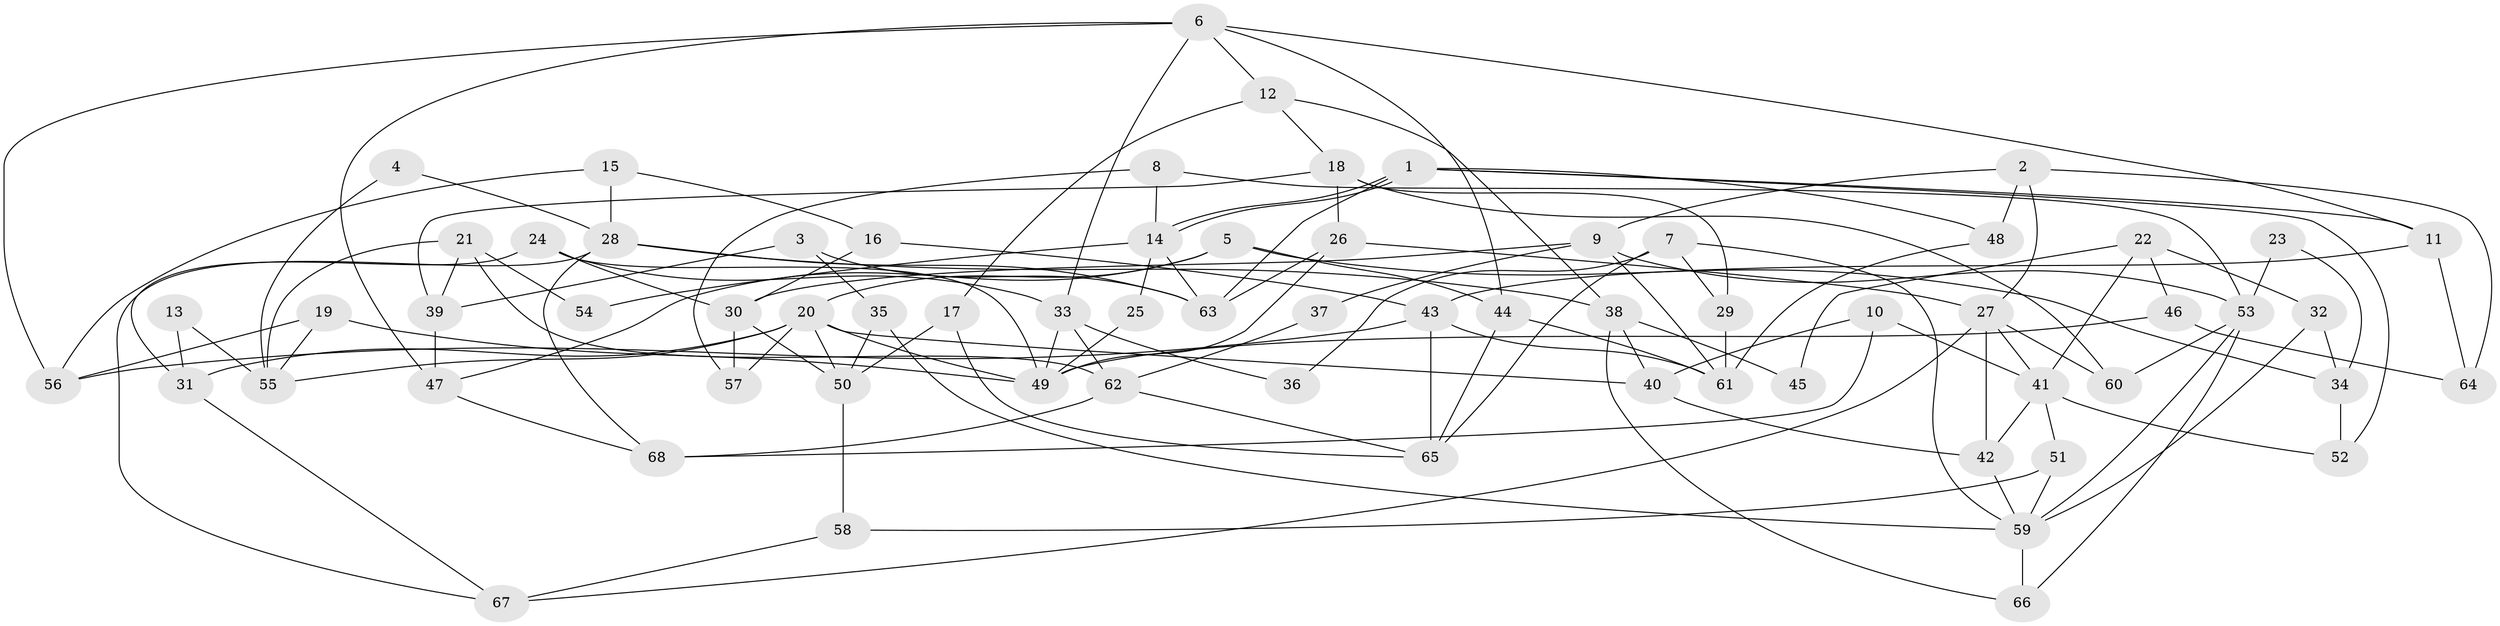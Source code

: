 // Generated by graph-tools (version 1.1) at 2025/26/03/09/25 03:26:21]
// undirected, 68 vertices, 136 edges
graph export_dot {
graph [start="1"]
  node [color=gray90,style=filled];
  1;
  2;
  3;
  4;
  5;
  6;
  7;
  8;
  9;
  10;
  11;
  12;
  13;
  14;
  15;
  16;
  17;
  18;
  19;
  20;
  21;
  22;
  23;
  24;
  25;
  26;
  27;
  28;
  29;
  30;
  31;
  32;
  33;
  34;
  35;
  36;
  37;
  38;
  39;
  40;
  41;
  42;
  43;
  44;
  45;
  46;
  47;
  48;
  49;
  50;
  51;
  52;
  53;
  54;
  55;
  56;
  57;
  58;
  59;
  60;
  61;
  62;
  63;
  64;
  65;
  66;
  67;
  68;
  1 -- 11;
  1 -- 14;
  1 -- 14;
  1 -- 48;
  1 -- 52;
  1 -- 63;
  2 -- 9;
  2 -- 27;
  2 -- 48;
  2 -- 64;
  3 -- 39;
  3 -- 63;
  3 -- 35;
  4 -- 55;
  4 -- 28;
  5 -- 20;
  5 -- 47;
  5 -- 34;
  5 -- 44;
  6 -- 47;
  6 -- 44;
  6 -- 11;
  6 -- 12;
  6 -- 33;
  6 -- 56;
  7 -- 65;
  7 -- 59;
  7 -- 29;
  7 -- 36;
  8 -- 57;
  8 -- 53;
  8 -- 14;
  9 -- 61;
  9 -- 53;
  9 -- 30;
  9 -- 37;
  10 -- 40;
  10 -- 68;
  10 -- 41;
  11 -- 64;
  11 -- 43;
  12 -- 18;
  12 -- 17;
  12 -- 38;
  13 -- 31;
  13 -- 55;
  14 -- 25;
  14 -- 54;
  14 -- 63;
  15 -- 28;
  15 -- 56;
  15 -- 16;
  16 -- 43;
  16 -- 30;
  17 -- 50;
  17 -- 65;
  18 -- 29;
  18 -- 26;
  18 -- 39;
  18 -- 60;
  19 -- 56;
  19 -- 49;
  19 -- 55;
  20 -- 49;
  20 -- 50;
  20 -- 31;
  20 -- 40;
  20 -- 55;
  20 -- 57;
  21 -- 55;
  21 -- 62;
  21 -- 39;
  21 -- 54;
  22 -- 41;
  22 -- 32;
  22 -- 45;
  22 -- 46;
  23 -- 34;
  23 -- 53;
  24 -- 33;
  24 -- 30;
  24 -- 31;
  24 -- 49;
  25 -- 49;
  26 -- 27;
  26 -- 63;
  26 -- 49;
  27 -- 60;
  27 -- 42;
  27 -- 41;
  27 -- 67;
  28 -- 67;
  28 -- 63;
  28 -- 38;
  28 -- 68;
  29 -- 61;
  30 -- 50;
  30 -- 57;
  31 -- 67;
  32 -- 59;
  32 -- 34;
  33 -- 49;
  33 -- 36;
  33 -- 62;
  34 -- 52;
  35 -- 59;
  35 -- 50;
  37 -- 62;
  38 -- 40;
  38 -- 45;
  38 -- 66;
  39 -- 47;
  40 -- 42;
  41 -- 42;
  41 -- 51;
  41 -- 52;
  42 -- 59;
  43 -- 65;
  43 -- 56;
  43 -- 61;
  44 -- 61;
  44 -- 65;
  46 -- 49;
  46 -- 64;
  47 -- 68;
  48 -- 61;
  50 -- 58;
  51 -- 58;
  51 -- 59;
  53 -- 66;
  53 -- 59;
  53 -- 60;
  58 -- 67;
  59 -- 66;
  62 -- 65;
  62 -- 68;
}
